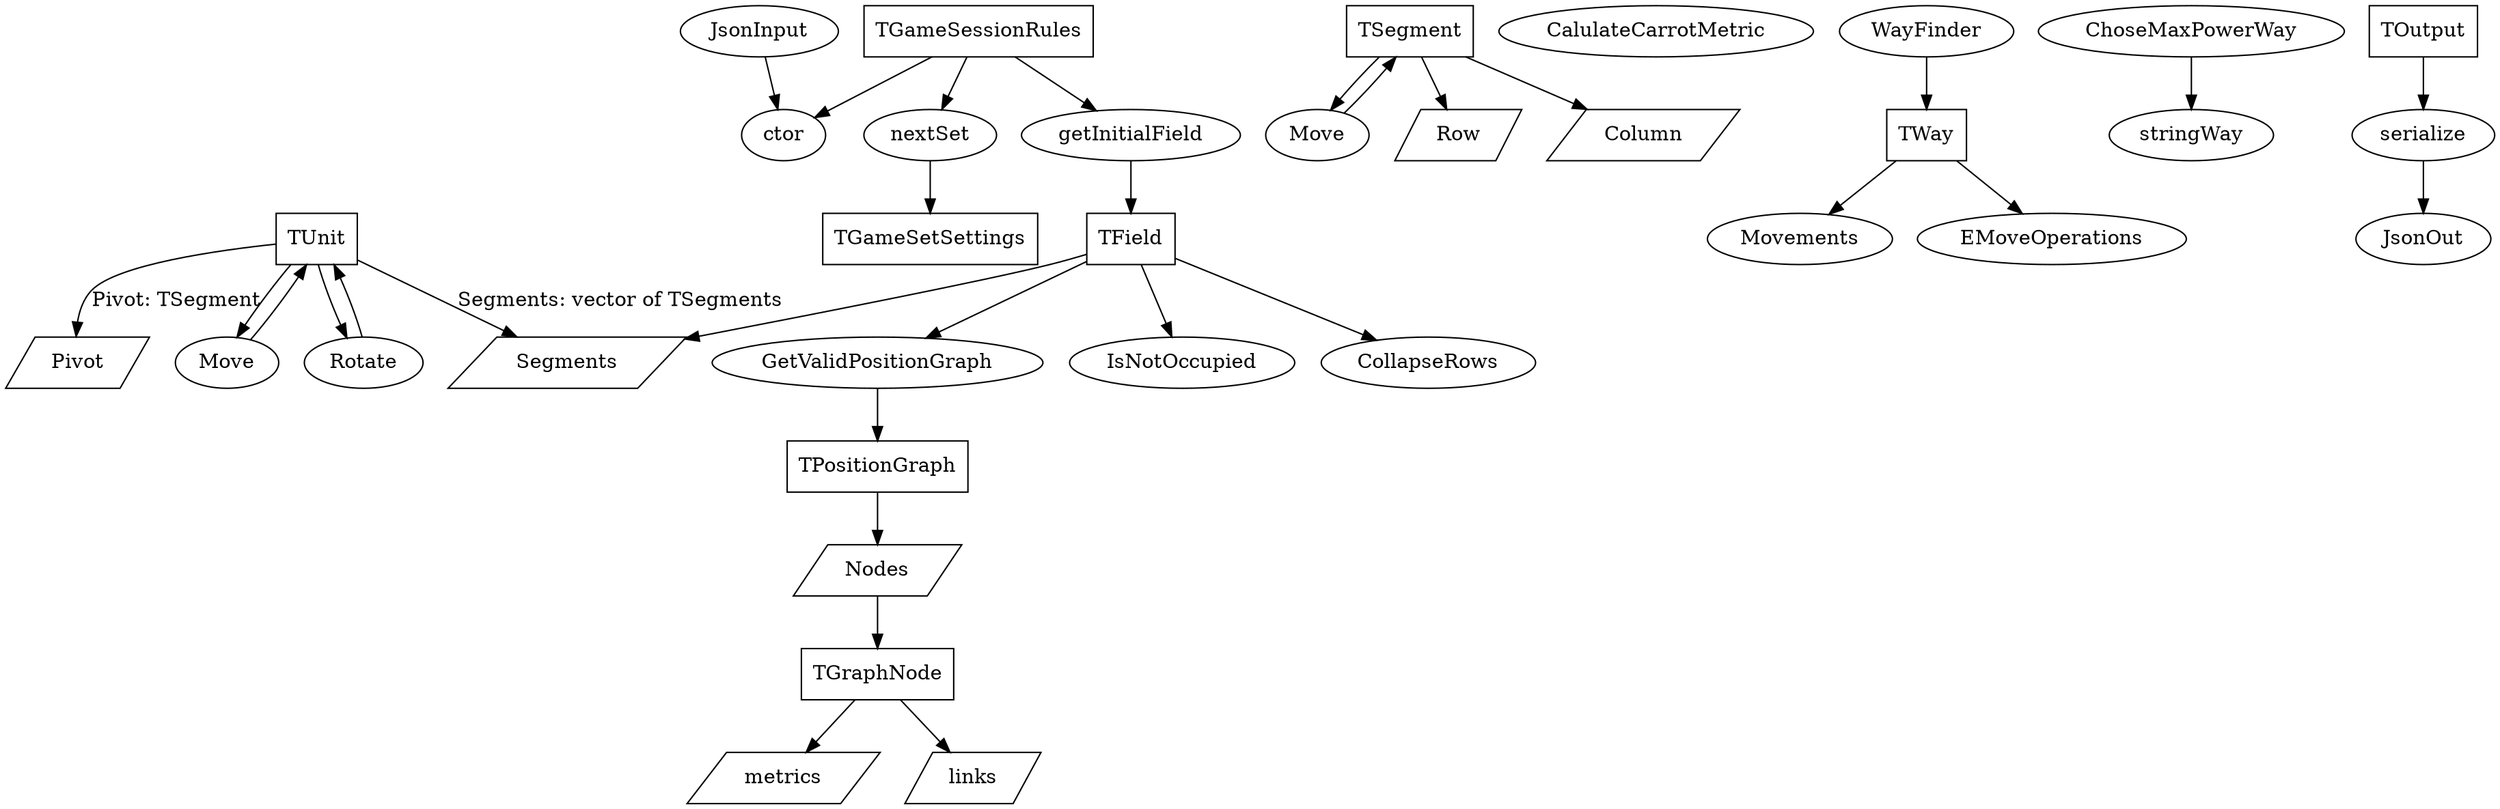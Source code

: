 digraph G {
    TField[shape=box];
        Segments[shape=parallelogram];  // vector<vector<bool>>
        TField -> Segments;
        TField -> GetValidPositionGraph -> TPositionGraph;
        TField -> IsNotOccupied[];
        TField -> CollapseRows[];


    TUnit[shape=box];
        Segments[shape=parallelogram];
        Pivot[shape=parallelogram];
        Move_unit[label="Move"];  // return moved object
        TUnit -> Move_unit -> TUnit;
        TUnit -> Rotate -> TUnit;  // return rotated object
        TUnit -> Segments[label="Segments: vector of TSegments"];
        TUnit -> Pivot[label="Pivot: TSegment"];


    TSegment[shape=box];
        Move_segment[label="Move"];  // return moved object
        TSegment -> Move_segment -> TSegment;

        Row[shape=parallelogram];
        Column[shape=parallelogram];
        TSegment -> Row[];
        TSegment -> Column[];


    TGameSetSettings[shape=box];  // segments in given order, words of power(?)

    TPositionGraph[shape=box];
        Nodes[shape=parallelogram];
        TPositionGraph -> Nodes;
        Nodes -> TGraphNode;

    TGraphNode[shape=box];
        metrics[shape=parallelogram];
        links[shape=parallelogram];
        TGraphNode -> metrics;
        TGraphNode -> links;

    // Algo
    CalulateCarrotMetric;
        // TField
        // TUnit
        // return mertic value (int)

        // global return -> vector of priority queue

    TWay[shape=box];  // list of transformation
        TWay -> Movements[];
        TWay -> EMoveOperations[];

    WayFinder -> TWay;
        // Start Unit
        // End Unit
        // TPositionGraph
        // return vector<TWay>

    ChoseMaxPowerWay -> stringWay;
        // vector<TWay>
        // vector<std::string> -> Phrases of Power
        // return TWay index, string with Phrase of Power

    TGameSessionRules[shape=box];
        TGameSessionRules -> ctor[]; // diserialize
        JsonInput -> ctor;
        TGameSessionRules -> nextSet[]; // return TGameSetSettings;
        TGameSessionRules -> getInitialField[]; // return TField

    TOutput[shape=box];
        TOutput -> serialize -> JsonOut;

    nextSet -> TGameSetSettings;
    getInitialField -> TField;
}
